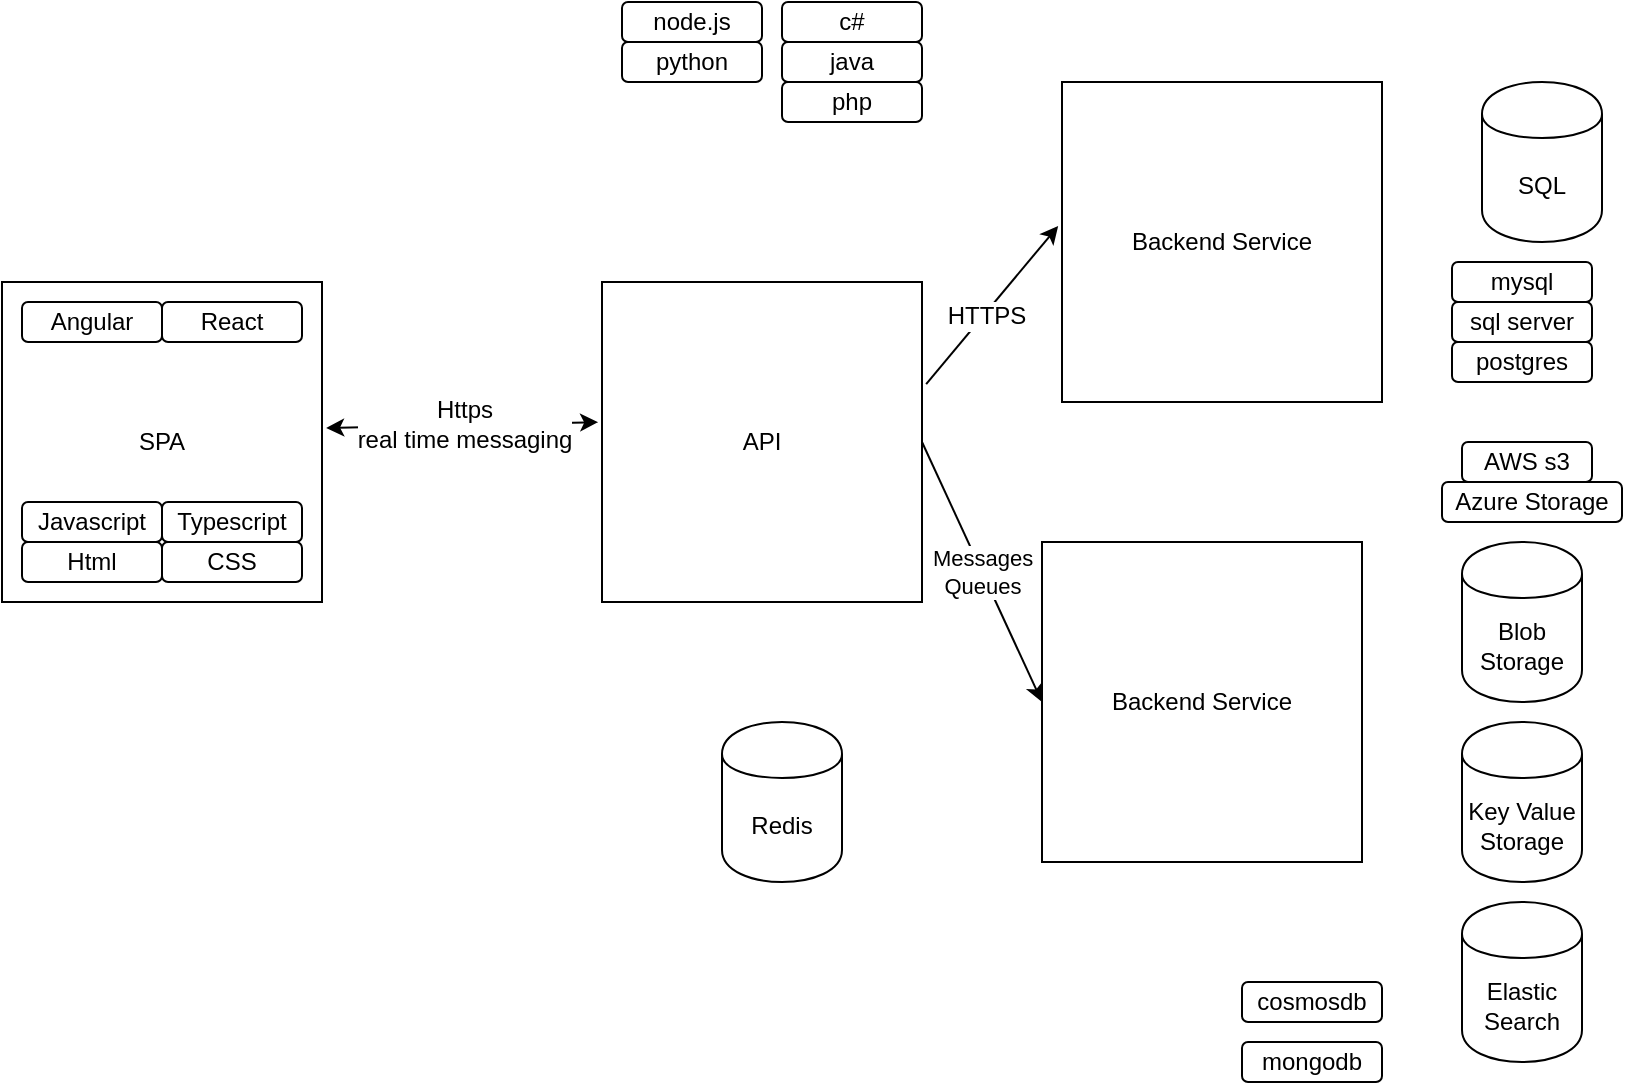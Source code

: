 <mxfile version="10.6.6" type="device"><diagram id="elyd0rWkTSITMEM2hbt6" name="Page-1"><mxGraphModel dx="918" dy="629" grid="1" gridSize="10" guides="1" tooltips="1" connect="1" arrows="1" fold="1" page="1" pageScale="1" pageWidth="850" pageHeight="1100" math="0" shadow="0"><root><mxCell id="0"/><mxCell id="1" parent="0"/><mxCell id="SrEeb7R7-NeWwN2seqR_-9" value="" style="group" vertex="1" connectable="0" parent="1"><mxGeometry x="20" y="180" width="160" height="160" as="geometry"/></mxCell><mxCell id="SrEeb7R7-NeWwN2seqR_-1" value="SPA" style="whiteSpace=wrap;html=1;aspect=fixed;" vertex="1" parent="SrEeb7R7-NeWwN2seqR_-9"><mxGeometry width="160" height="160" as="geometry"/></mxCell><mxCell id="SrEeb7R7-NeWwN2seqR_-2" value="Angular" style="rounded=1;whiteSpace=wrap;html=1;" vertex="1" parent="SrEeb7R7-NeWwN2seqR_-9"><mxGeometry x="10" y="10" width="70" height="20" as="geometry"/></mxCell><mxCell id="SrEeb7R7-NeWwN2seqR_-3" value="React" style="rounded=1;whiteSpace=wrap;html=1;" vertex="1" parent="SrEeb7R7-NeWwN2seqR_-9"><mxGeometry x="80" y="10" width="70" height="20" as="geometry"/></mxCell><mxCell id="SrEeb7R7-NeWwN2seqR_-4" value="Javascript" style="rounded=1;whiteSpace=wrap;html=1;" vertex="1" parent="SrEeb7R7-NeWwN2seqR_-9"><mxGeometry x="10" y="110" width="70" height="20" as="geometry"/></mxCell><mxCell id="SrEeb7R7-NeWwN2seqR_-5" value="Typescript" style="rounded=1;whiteSpace=wrap;html=1;" vertex="1" parent="SrEeb7R7-NeWwN2seqR_-9"><mxGeometry x="80" y="110" width="70" height="20" as="geometry"/></mxCell><mxCell id="SrEeb7R7-NeWwN2seqR_-6" value="Html" style="rounded=1;whiteSpace=wrap;html=1;" vertex="1" parent="SrEeb7R7-NeWwN2seqR_-9"><mxGeometry x="10" y="130" width="70" height="20" as="geometry"/></mxCell><mxCell id="SrEeb7R7-NeWwN2seqR_-7" value="CSS" style="rounded=1;whiteSpace=wrap;html=1;" vertex="1" parent="SrEeb7R7-NeWwN2seqR_-9"><mxGeometry x="80" y="130" width="70" height="20" as="geometry"/></mxCell><mxCell id="SrEeb7R7-NeWwN2seqR_-10" value="API" style="whiteSpace=wrap;html=1;aspect=fixed;" vertex="1" parent="1"><mxGeometry x="320" y="180" width="160" height="160" as="geometry"/></mxCell><mxCell id="SrEeb7R7-NeWwN2seqR_-11" value="node.js" style="rounded=1;whiteSpace=wrap;html=1;" vertex="1" parent="1"><mxGeometry x="330" y="40" width="70" height="20" as="geometry"/></mxCell><mxCell id="SrEeb7R7-NeWwN2seqR_-12" value="c#" style="rounded=1;whiteSpace=wrap;html=1;" vertex="1" parent="1"><mxGeometry x="410" y="40" width="70" height="20" as="geometry"/></mxCell><mxCell id="SrEeb7R7-NeWwN2seqR_-13" value="java" style="rounded=1;whiteSpace=wrap;html=1;" vertex="1" parent="1"><mxGeometry x="410" y="60" width="70" height="20" as="geometry"/></mxCell><mxCell id="SrEeb7R7-NeWwN2seqR_-14" value="php" style="rounded=1;whiteSpace=wrap;html=1;" vertex="1" parent="1"><mxGeometry x="410" y="80" width="70" height="20" as="geometry"/></mxCell><mxCell id="SrEeb7R7-NeWwN2seqR_-15" value="python&lt;br&gt;" style="rounded=1;whiteSpace=wrap;html=1;" vertex="1" parent="1"><mxGeometry x="330" y="60" width="70" height="20" as="geometry"/></mxCell><mxCell id="SrEeb7R7-NeWwN2seqR_-16" value="Backend Service" style="whiteSpace=wrap;html=1;aspect=fixed;" vertex="1" parent="1"><mxGeometry x="550" y="80" width="160" height="160" as="geometry"/></mxCell><mxCell id="SrEeb7R7-NeWwN2seqR_-17" value="Backend Service" style="whiteSpace=wrap;html=1;aspect=fixed;" vertex="1" parent="1"><mxGeometry x="540" y="310" width="160" height="160" as="geometry"/></mxCell><mxCell id="SrEeb7R7-NeWwN2seqR_-19" value="" style="endArrow=classic;startArrow=classic;html=1;entryX=-0.012;entryY=0.438;entryDx=0;entryDy=0;entryPerimeter=0;exitX=1.013;exitY=0.456;exitDx=0;exitDy=0;exitPerimeter=0;" edge="1" parent="1" source="SrEeb7R7-NeWwN2seqR_-1" target="SrEeb7R7-NeWwN2seqR_-10"><mxGeometry width="50" height="50" relative="1" as="geometry"><mxPoint x="30" y="540" as="sourcePoint"/><mxPoint x="80" y="490" as="targetPoint"/></mxGeometry></mxCell><mxCell id="SrEeb7R7-NeWwN2seqR_-37" value="Https&lt;br&gt;real time messaging&lt;br&gt;" style="text;html=1;resizable=0;points=[];align=center;verticalAlign=middle;labelBackgroundColor=#ffffff;" vertex="1" connectable="0" parent="SrEeb7R7-NeWwN2seqR_-19"><mxGeometry x="0.018" y="1" relative="1" as="geometry"><mxPoint as="offset"/></mxGeometry></mxCell><mxCell id="SrEeb7R7-NeWwN2seqR_-21" value="" style="endArrow=classic;html=1;exitX=1.013;exitY=0.319;exitDx=0;exitDy=0;exitPerimeter=0;entryX=-0.012;entryY=0.45;entryDx=0;entryDy=0;entryPerimeter=0;" edge="1" parent="1" source="SrEeb7R7-NeWwN2seqR_-10" target="SrEeb7R7-NeWwN2seqR_-16"><mxGeometry width="50" height="50" relative="1" as="geometry"><mxPoint x="480" y="225" as="sourcePoint"/><mxPoint x="530" y="175" as="targetPoint"/></mxGeometry></mxCell><mxCell id="SrEeb7R7-NeWwN2seqR_-23" value="HTTPS" style="text;html=1;resizable=0;points=[];align=center;verticalAlign=middle;labelBackgroundColor=#ffffff;" vertex="1" connectable="0" parent="SrEeb7R7-NeWwN2seqR_-21"><mxGeometry x="-0.136" y="-2" relative="1" as="geometry"><mxPoint y="-1" as="offset"/></mxGeometry></mxCell><mxCell id="SrEeb7R7-NeWwN2seqR_-22" value="Messages&lt;br&gt;Queues&lt;br&gt;" style="endArrow=classic;html=1;exitX=1;exitY=0.5;exitDx=0;exitDy=0;entryX=0;entryY=0.5;entryDx=0;entryDy=0;" edge="1" parent="1" source="SrEeb7R7-NeWwN2seqR_-10" target="SrEeb7R7-NeWwN2seqR_-17"><mxGeometry width="50" height="50" relative="1" as="geometry"><mxPoint x="480" y="300" as="sourcePoint"/><mxPoint x="530" y="250" as="targetPoint"/></mxGeometry></mxCell><mxCell id="SrEeb7R7-NeWwN2seqR_-24" value="SQL" style="shape=cylinder;whiteSpace=wrap;html=1;boundedLbl=1;backgroundOutline=1;" vertex="1" parent="1"><mxGeometry x="760" y="80" width="60" height="80" as="geometry"/></mxCell><mxCell id="SrEeb7R7-NeWwN2seqR_-25" value="Blob Storage" style="shape=cylinder;whiteSpace=wrap;html=1;boundedLbl=1;backgroundOutline=1;" vertex="1" parent="1"><mxGeometry x="750" y="310" width="60" height="80" as="geometry"/></mxCell><mxCell id="SrEeb7R7-NeWwN2seqR_-26" value="Key Value Storage" style="shape=cylinder;whiteSpace=wrap;html=1;boundedLbl=1;backgroundOutline=1;" vertex="1" parent="1"><mxGeometry x="750" y="400" width="60" height="80" as="geometry"/></mxCell><mxCell id="SrEeb7R7-NeWwN2seqR_-27" value="Elastic Search" style="shape=cylinder;whiteSpace=wrap;html=1;boundedLbl=1;backgroundOutline=1;" vertex="1" parent="1"><mxGeometry x="750" y="490" width="60" height="80" as="geometry"/></mxCell><mxCell id="SrEeb7R7-NeWwN2seqR_-28" value="Redis" style="shape=cylinder;whiteSpace=wrap;html=1;boundedLbl=1;backgroundOutline=1;" vertex="1" parent="1"><mxGeometry x="380" y="400" width="60" height="80" as="geometry"/></mxCell><mxCell id="SrEeb7R7-NeWwN2seqR_-29" value="mysql" style="rounded=1;whiteSpace=wrap;html=1;" vertex="1" parent="1"><mxGeometry x="745" y="170" width="70" height="20" as="geometry"/></mxCell><mxCell id="SrEeb7R7-NeWwN2seqR_-30" value="sql server" style="rounded=1;whiteSpace=wrap;html=1;" vertex="1" parent="1"><mxGeometry x="745" y="190" width="70" height="20" as="geometry"/></mxCell><mxCell id="SrEeb7R7-NeWwN2seqR_-32" value="postgres" style="rounded=1;whiteSpace=wrap;html=1;" vertex="1" parent="1"><mxGeometry x="745" y="210" width="70" height="20" as="geometry"/></mxCell><mxCell id="SrEeb7R7-NeWwN2seqR_-33" value="AWS s3" style="rounded=1;whiteSpace=wrap;html=1;" vertex="1" parent="1"><mxGeometry x="750" y="260" width="65" height="20" as="geometry"/></mxCell><mxCell id="SrEeb7R7-NeWwN2seqR_-34" value="Azure Storage" style="rounded=1;whiteSpace=wrap;html=1;" vertex="1" parent="1"><mxGeometry x="740" y="280" width="90" height="20" as="geometry"/></mxCell><mxCell id="SrEeb7R7-NeWwN2seqR_-35" value="cosmosdb&lt;br&gt;" style="rounded=1;whiteSpace=wrap;html=1;" vertex="1" parent="1"><mxGeometry x="640" y="530" width="70" height="20" as="geometry"/></mxCell><mxCell id="SrEeb7R7-NeWwN2seqR_-36" value="mongodb" style="rounded=1;whiteSpace=wrap;html=1;" vertex="1" parent="1"><mxGeometry x="640" y="560" width="70" height="20" as="geometry"/></mxCell></root></mxGraphModel></diagram></mxfile>